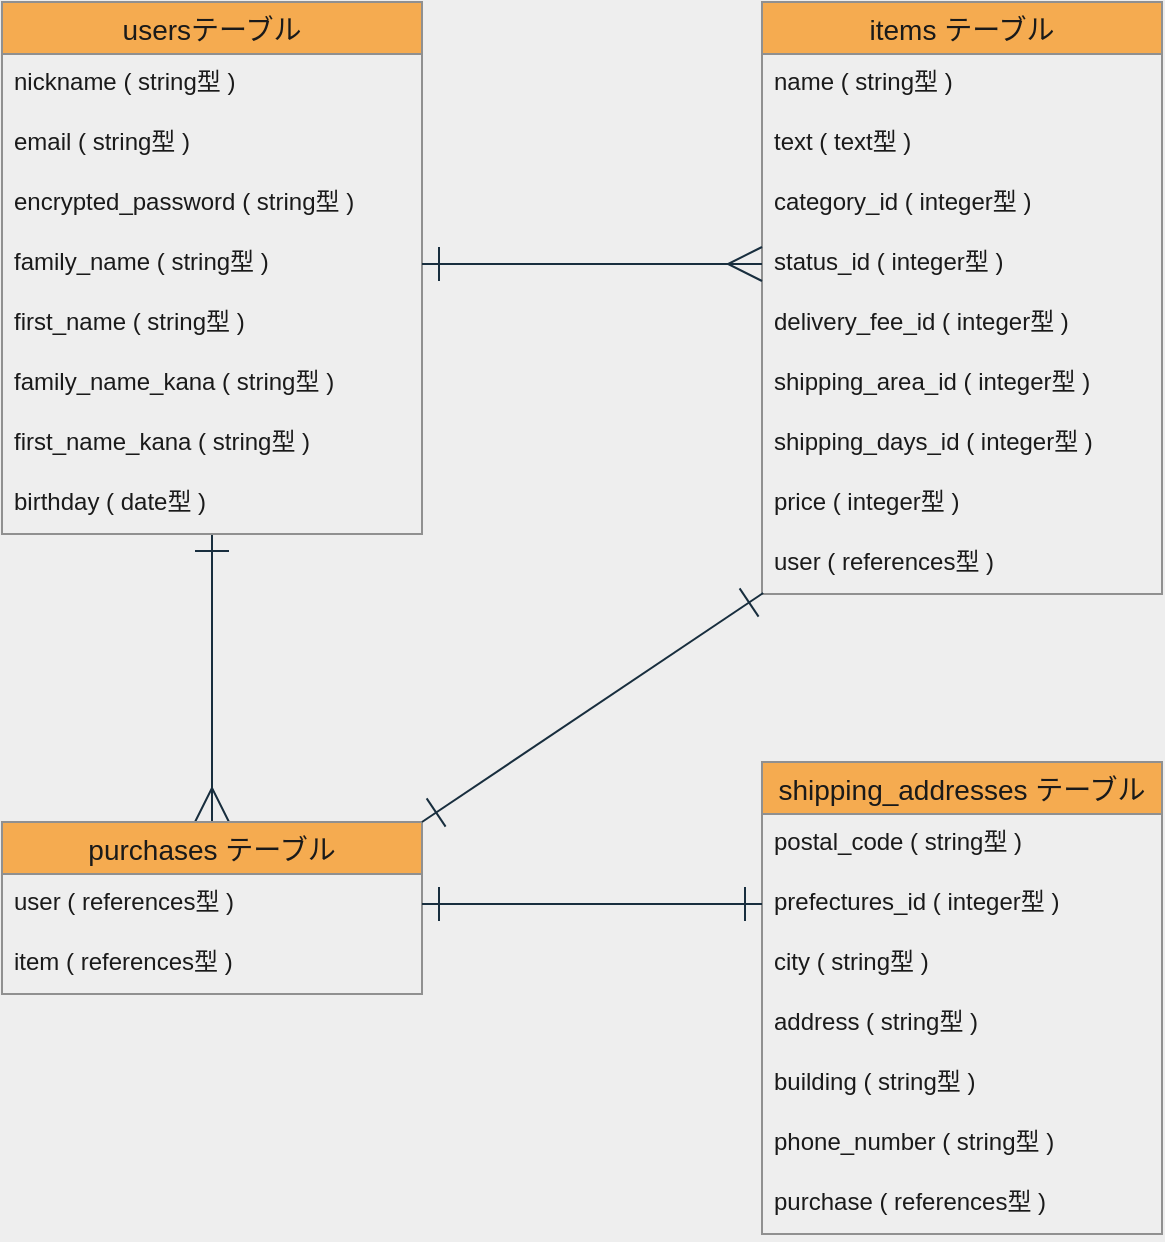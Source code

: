 <mxfile version="13.10.0" type="embed">
    <diagram id="HKkAUFQIvxv7CcLmqVIr" name="ページ1">
        <mxGraphModel dx="649" dy="753" grid="0" gridSize="10" guides="1" tooltips="1" connect="1" arrows="1" fold="1" page="1" pageScale="1" pageWidth="850" pageHeight="1100" background="#EEEEEE" math="0" shadow="0">
            <root>
                <mxCell id="0"/>
                <mxCell id="1" parent="0"/>
                <mxCell id="111" style="edgeStyle=orthogonalEdgeStyle;orthogonalLoop=1;jettySize=auto;html=1;entryX=0.5;entryY=0;entryDx=0;entryDy=0;startArrow=ERone;startFill=0;endArrow=ERmany;endFill=0;startSize=15;endSize=15;labelBackgroundColor=#EEEEEE;strokeColor=#182E3E;fontColor=#1A1A1A;" edge="1" parent="1" source="13" target="95">
                    <mxGeometry relative="1" as="geometry">
                        <mxPoint x="135" y="440" as="targetPoint"/>
                        <Array as="points">
                            <mxPoint x="135" y="360"/>
                            <mxPoint x="135" y="360"/>
                        </Array>
                    </mxGeometry>
                </mxCell>
                <mxCell id="13" value="usersテーブル" style="swimlane;fontStyle=0;childLayout=stackLayout;horizontal=1;startSize=26;horizontalStack=0;resizeParent=1;resizeParentMax=0;resizeLast=0;collapsible=1;marginBottom=0;align=center;fontSize=14;labelBackgroundColor=none;labelBorderColor=none;fillColor=#F5AB50;strokeColor=#909090;fontColor=#1A1A1A;" vertex="1" parent="1">
                    <mxGeometry x="30" y="80" width="210" height="266" as="geometry"/>
                </mxCell>
                <mxCell id="17" value="nickname ( string型 )" style="text;strokeColor=none;fillColor=none;spacingLeft=4;spacingRight=4;overflow=hidden;rotatable=0;points=[[0,0.5],[1,0.5]];portConstraint=eastwest;fontSize=12;fontColor=#1A1A1A;" vertex="1" parent="13">
                    <mxGeometry y="26" width="210" height="30" as="geometry"/>
                </mxCell>
                <mxCell id="27" value="email ( string型 )" style="text;strokeColor=none;fillColor=none;spacingLeft=4;spacingRight=4;overflow=hidden;rotatable=0;points=[[0,0.5],[1,0.5]];portConstraint=eastwest;fontSize=12;verticalAlign=top;fontColor=#1A1A1A;" vertex="1" parent="13">
                    <mxGeometry y="56" width="210" height="30" as="geometry"/>
                </mxCell>
                <mxCell id="19" value="encrypted_password ( string型 )" style="text;strokeColor=none;fillColor=none;spacingLeft=4;spacingRight=4;overflow=hidden;rotatable=0;points=[[0,0.5],[1,0.5]];portConstraint=eastwest;fontSize=12;verticalAlign=top;fontColor=#1A1A1A;" vertex="1" parent="13">
                    <mxGeometry y="86" width="210" height="30" as="geometry"/>
                </mxCell>
                <mxCell id="23" value="family_name ( string型 )" style="text;strokeColor=none;fillColor=none;spacingLeft=4;spacingRight=4;overflow=hidden;rotatable=0;points=[[0,0.5],[1,0.5]];portConstraint=eastwest;fontSize=12;verticalAlign=top;fontColor=#1A1A1A;" vertex="1" parent="13">
                    <mxGeometry y="116" width="210" height="30" as="geometry"/>
                </mxCell>
                <mxCell id="24" value="first_name ( string型 )" style="text;strokeColor=none;fillColor=none;spacingLeft=4;spacingRight=4;overflow=hidden;rotatable=0;points=[[0,0.5],[1,0.5]];portConstraint=eastwest;fontSize=12;verticalAlign=top;fontColor=#1A1A1A;" vertex="1" parent="13">
                    <mxGeometry y="146" width="210" height="30" as="geometry"/>
                </mxCell>
                <mxCell id="25" value="family_name_kana ( string型 )" style="text;strokeColor=none;fillColor=none;spacingLeft=4;spacingRight=4;overflow=hidden;rotatable=0;points=[[0,0.5],[1,0.5]];portConstraint=eastwest;fontSize=12;verticalAlign=top;fontColor=#1A1A1A;" vertex="1" parent="13">
                    <mxGeometry y="176" width="210" height="30" as="geometry"/>
                </mxCell>
                <mxCell id="26" value="first_name_kana ( string型 )" style="text;strokeColor=none;fillColor=none;spacingLeft=4;spacingRight=4;overflow=hidden;rotatable=0;points=[[0,0.5],[1,0.5]];portConstraint=eastwest;fontSize=12;verticalAlign=top;fontColor=#1A1A1A;" vertex="1" parent="13">
                    <mxGeometry y="206" width="210" height="30" as="geometry"/>
                </mxCell>
                <mxCell id="29" value="birthday ( date型 )" style="text;strokeColor=none;fillColor=none;spacingLeft=4;spacingRight=4;overflow=hidden;rotatable=0;points=[[0,0.5],[1,0.5]];portConstraint=eastwest;fontSize=12;verticalAlign=top;fontColor=#1A1A1A;" vertex="1" parent="13">
                    <mxGeometry y="236" width="210" height="30" as="geometry"/>
                </mxCell>
                <mxCell id="31" value="items テーブル" style="swimlane;fontStyle=0;childLayout=stackLayout;horizontal=1;startSize=26;horizontalStack=0;resizeParent=1;resizeParentMax=0;resizeLast=0;collapsible=1;marginBottom=0;align=center;fontSize=14;html=0;labelBackgroundColor=none;fillColor=#F5AB50;strokeColor=#909090;fontColor=#1A1A1A;" vertex="1" parent="1">
                    <mxGeometry x="410" y="80" width="200" height="296" as="geometry"/>
                </mxCell>
                <mxCell id="33" value="name ( string型 )" style="text;strokeColor=none;fillColor=none;spacingLeft=4;spacingRight=4;overflow=hidden;rotatable=0;points=[[0,0.5],[1,0.5]];portConstraint=eastwest;fontSize=12;fontColor=#1A1A1A;" vertex="1" parent="31">
                    <mxGeometry y="26" width="200" height="30" as="geometry"/>
                </mxCell>
                <mxCell id="35" value="text ( text型 )" style="text;strokeColor=none;fillColor=none;spacingLeft=4;spacingRight=4;overflow=hidden;rotatable=0;points=[[0,0.5],[1,0.5]];portConstraint=eastwest;fontSize=12;fontColor=#1A1A1A;" vertex="1" parent="31">
                    <mxGeometry y="56" width="200" height="30" as="geometry"/>
                </mxCell>
                <mxCell id="36" value="category_id ( integer型 )" style="text;strokeColor=none;fillColor=none;spacingLeft=4;spacingRight=4;overflow=hidden;rotatable=0;points=[[0,0.5],[1,0.5]];portConstraint=eastwest;fontSize=12;fontColor=#1A1A1A;" vertex="1" parent="31">
                    <mxGeometry y="86" width="200" height="30" as="geometry"/>
                </mxCell>
                <mxCell id="37" value="status_id ( integer型 )" style="text;strokeColor=none;fillColor=none;spacingLeft=4;spacingRight=4;overflow=hidden;rotatable=0;points=[[0,0.5],[1,0.5]];portConstraint=eastwest;fontSize=12;fontColor=#1A1A1A;" vertex="1" parent="31">
                    <mxGeometry y="116" width="200" height="30" as="geometry"/>
                </mxCell>
                <mxCell id="38" value="delivery_fee_id ( integer型 )" style="text;strokeColor=none;fillColor=none;spacingLeft=4;spacingRight=4;overflow=hidden;rotatable=0;points=[[0,0.5],[1,0.5]];portConstraint=eastwest;fontSize=12;fontColor=#1A1A1A;" vertex="1" parent="31">
                    <mxGeometry y="146" width="200" height="30" as="geometry"/>
                </mxCell>
                <mxCell id="39" value="shipping_area_id ( integer型 )" style="text;strokeColor=none;fillColor=none;spacingLeft=4;spacingRight=4;overflow=hidden;rotatable=0;points=[[0,0.5],[1,0.5]];portConstraint=eastwest;fontSize=12;fontColor=#1A1A1A;" vertex="1" parent="31">
                    <mxGeometry y="176" width="200" height="30" as="geometry"/>
                </mxCell>
                <mxCell id="40" value="shipping_days_id ( integer型 )" style="text;strokeColor=none;fillColor=none;spacingLeft=4;spacingRight=4;overflow=hidden;rotatable=0;points=[[0,0.5],[1,0.5]];portConstraint=eastwest;fontSize=12;fontColor=#1A1A1A;" vertex="1" parent="31">
                    <mxGeometry y="206" width="200" height="30" as="geometry"/>
                </mxCell>
                <mxCell id="41" value="price ( integer型 )" style="text;strokeColor=none;fillColor=none;spacingLeft=4;spacingRight=4;overflow=hidden;rotatable=0;points=[[0,0.5],[1,0.5]];portConstraint=eastwest;fontSize=12;fontColor=#1A1A1A;" vertex="1" parent="31">
                    <mxGeometry y="236" width="200" height="30" as="geometry"/>
                </mxCell>
                <mxCell id="42" value="user ( references型 )" style="text;strokeColor=none;fillColor=none;spacingLeft=4;spacingRight=4;overflow=hidden;rotatable=0;points=[[0,0.5],[1,0.5]];portConstraint=eastwest;fontSize=12;fontColor=#1A1A1A;" vertex="1" parent="31">
                    <mxGeometry y="266" width="200" height="30" as="geometry"/>
                </mxCell>
                <mxCell id="95" value="purchases テーブル" style="swimlane;fontStyle=0;childLayout=stackLayout;horizontal=1;startSize=26;horizontalStack=0;resizeParent=1;resizeParentMax=0;resizeLast=0;collapsible=1;marginBottom=0;align=center;fontSize=14;html=0;labelBackgroundColor=none;fillColor=#F5AB50;strokeColor=#909090;fontColor=#1A1A1A;" vertex="1" parent="1">
                    <mxGeometry x="30" y="490" width="210" height="86" as="geometry"/>
                </mxCell>
                <mxCell id="96" value="user ( references型 )" style="text;strokeColor=none;fillColor=none;spacingLeft=4;spacingRight=4;overflow=hidden;rotatable=0;points=[[0,0.5],[1,0.5]];portConstraint=eastwest;fontSize=12;fontColor=#1A1A1A;" vertex="1" parent="95">
                    <mxGeometry y="26" width="210" height="30" as="geometry"/>
                </mxCell>
                <mxCell id="97" value="item ( references型 )" style="text;strokeColor=none;fillColor=none;spacingLeft=4;spacingRight=4;overflow=hidden;rotatable=0;points=[[0,0.5],[1,0.5]];portConstraint=eastwest;fontSize=12;fontColor=#1A1A1A;" vertex="1" parent="95">
                    <mxGeometry y="56" width="210" height="30" as="geometry"/>
                </mxCell>
                <mxCell id="99" value="shipping_addresses テーブル" style="swimlane;fontStyle=0;childLayout=stackLayout;horizontal=1;startSize=26;horizontalStack=0;resizeParent=1;resizeParentMax=0;resizeLast=0;collapsible=1;marginBottom=0;align=center;fontSize=14;html=0;labelBackgroundColor=none;fillColor=#F5AB50;strokeColor=#909090;fontColor=#1A1A1A;" vertex="1" parent="1">
                    <mxGeometry x="410" y="460" width="200" height="236" as="geometry"/>
                </mxCell>
                <mxCell id="100" value="postal_code ( string型 )" style="text;strokeColor=none;fillColor=none;spacingLeft=4;spacingRight=4;overflow=hidden;rotatable=0;points=[[0,0.5],[1,0.5]];portConstraint=eastwest;fontSize=12;fontColor=#1A1A1A;" vertex="1" parent="99">
                    <mxGeometry y="26" width="200" height="30" as="geometry"/>
                </mxCell>
                <mxCell id="102" value="prefectures_id ( integer型 )" style="text;strokeColor=none;fillColor=none;spacingLeft=4;spacingRight=4;overflow=hidden;rotatable=0;points=[[0,0.5],[1,0.5]];portConstraint=eastwest;fontSize=12;fontColor=#1A1A1A;" vertex="1" parent="99">
                    <mxGeometry y="56" width="200" height="30" as="geometry"/>
                </mxCell>
                <mxCell id="105" value="city ( string型 )" style="text;strokeColor=none;fillColor=none;spacingLeft=4;spacingRight=4;overflow=hidden;rotatable=0;points=[[0,0.5],[1,0.5]];portConstraint=eastwest;fontSize=12;fontColor=#1A1A1A;" vertex="1" parent="99">
                    <mxGeometry y="86" width="200" height="30" as="geometry"/>
                </mxCell>
                <mxCell id="106" value="address ( string型 )" style="text;strokeColor=none;fillColor=none;spacingLeft=4;spacingRight=4;overflow=hidden;rotatable=0;points=[[0,0.5],[1,0.5]];portConstraint=eastwest;fontSize=12;fontColor=#1A1A1A;" vertex="1" parent="99">
                    <mxGeometry y="116" width="200" height="30" as="geometry"/>
                </mxCell>
                <mxCell id="107" value="building ( string型 )" style="text;strokeColor=none;fillColor=none;spacingLeft=4;spacingRight=4;overflow=hidden;rotatable=0;points=[[0,0.5],[1,0.5]];portConstraint=eastwest;fontSize=12;fontColor=#1A1A1A;" vertex="1" parent="99">
                    <mxGeometry y="146" width="200" height="30" as="geometry"/>
                </mxCell>
                <mxCell id="108" value="phone_number ( string型 )" style="text;strokeColor=none;fillColor=none;spacingLeft=4;spacingRight=4;overflow=hidden;rotatable=0;points=[[0,0.5],[1,0.5]];portConstraint=eastwest;fontSize=12;fontColor=#1A1A1A;" vertex="1" parent="99">
                    <mxGeometry y="176" width="200" height="30" as="geometry"/>
                </mxCell>
                <mxCell id="109" value="purchase ( references型 )" style="text;strokeColor=none;fillColor=none;spacingLeft=4;spacingRight=4;overflow=hidden;rotatable=0;points=[[0,0.5],[1,0.5]];portConstraint=eastwest;fontSize=12;fontColor=#1A1A1A;" vertex="1" parent="99">
                    <mxGeometry y="206" width="200" height="30" as="geometry"/>
                </mxCell>
                <mxCell id="112" style="edgeStyle=orthogonalEdgeStyle;orthogonalLoop=1;jettySize=auto;html=1;exitX=1;exitY=0.5;exitDx=0;exitDy=0;entryX=0;entryY=0.5;entryDx=0;entryDy=0;startArrow=ERone;startFill=0;startSize=15;endArrow=ERmany;endFill=0;endSize=15;labelBackgroundColor=#EEEEEE;strokeColor=#182E3E;fontColor=#1A1A1A;" edge="1" parent="1" source="23" target="37">
                    <mxGeometry relative="1" as="geometry"/>
                </mxCell>
                <mxCell id="113" style="edgeStyle=orthogonalEdgeStyle;orthogonalLoop=1;jettySize=auto;html=1;entryX=1;entryY=0.5;entryDx=0;entryDy=0;startArrow=ERone;startFill=0;startSize=15;endArrow=ERone;endFill=0;endSize=15;labelBackgroundColor=#EEEEEE;strokeColor=#182E3E;fontColor=#1A1A1A;" edge="1" parent="1" source="102" target="96">
                    <mxGeometry relative="1" as="geometry"/>
                </mxCell>
                <mxCell id="116" value="" style="endArrow=ERone;html=1;entryX=0.003;entryY=0.984;entryDx=0;entryDy=0;entryPerimeter=0;exitX=1;exitY=0;exitDx=0;exitDy=0;startArrow=ERone;startFill=0;endFill=0;endSize=15;startSize=15;labelBackgroundColor=#EEEEEE;strokeColor=#182E3E;fontColor=#1A1A1A;" edge="1" parent="1" source="95" target="42">
                    <mxGeometry relative="1" as="geometry">
                        <mxPoint x="50" y="410" as="sourcePoint"/>
                        <mxPoint x="210" y="410" as="targetPoint"/>
                    </mxGeometry>
                </mxCell>
            </root>
        </mxGraphModel>
    </diagram>
</mxfile>
